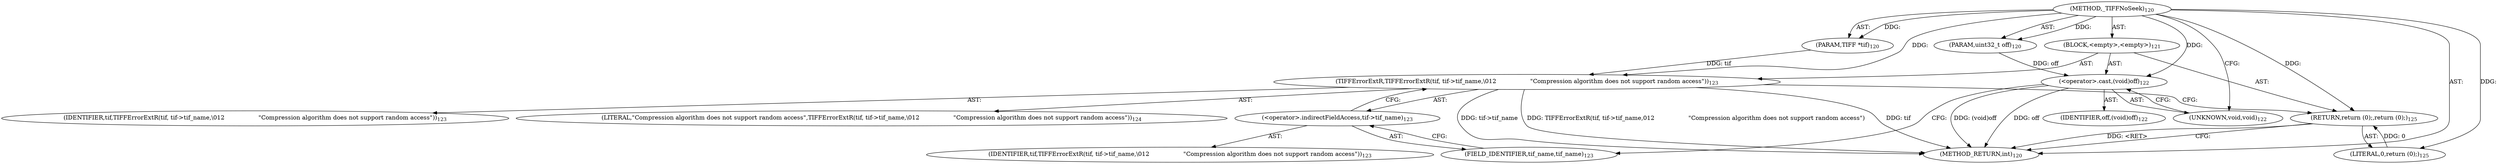 digraph "_TIFFNoSeek" {  
"1892" [label = <(METHOD,_TIFFNoSeek)<SUB>120</SUB>> ]
"1893" [label = <(PARAM,TIFF *tif)<SUB>120</SUB>> ]
"1894" [label = <(PARAM,uint32_t off)<SUB>120</SUB>> ]
"1895" [label = <(BLOCK,&lt;empty&gt;,&lt;empty&gt;)<SUB>121</SUB>> ]
"1896" [label = <(&lt;operator&gt;.cast,(void)off)<SUB>122</SUB>> ]
"1897" [label = <(UNKNOWN,void,void)<SUB>122</SUB>> ]
"1898" [label = <(IDENTIFIER,off,(void)off)<SUB>122</SUB>> ]
"1899" [label = <(TIFFErrorExtR,TIFFErrorExtR(tif, tif-&gt;tif_name,\012                  &quot;Compression algorithm does not support random access&quot;))<SUB>123</SUB>> ]
"1900" [label = <(IDENTIFIER,tif,TIFFErrorExtR(tif, tif-&gt;tif_name,\012                  &quot;Compression algorithm does not support random access&quot;))<SUB>123</SUB>> ]
"1901" [label = <(&lt;operator&gt;.indirectFieldAccess,tif-&gt;tif_name)<SUB>123</SUB>> ]
"1902" [label = <(IDENTIFIER,tif,TIFFErrorExtR(tif, tif-&gt;tif_name,\012                  &quot;Compression algorithm does not support random access&quot;))<SUB>123</SUB>> ]
"1903" [label = <(FIELD_IDENTIFIER,tif_name,tif_name)<SUB>123</SUB>> ]
"1904" [label = <(LITERAL,&quot;Compression algorithm does not support random access&quot;,TIFFErrorExtR(tif, tif-&gt;tif_name,\012                  &quot;Compression algorithm does not support random access&quot;))<SUB>124</SUB>> ]
"1905" [label = <(RETURN,return (0);,return (0);)<SUB>125</SUB>> ]
"1906" [label = <(LITERAL,0,return (0);)<SUB>125</SUB>> ]
"1907" [label = <(METHOD_RETURN,int)<SUB>120</SUB>> ]
  "1892" -> "1893"  [ label = "AST: "] 
  "1892" -> "1894"  [ label = "AST: "] 
  "1892" -> "1895"  [ label = "AST: "] 
  "1892" -> "1907"  [ label = "AST: "] 
  "1895" -> "1896"  [ label = "AST: "] 
  "1895" -> "1899"  [ label = "AST: "] 
  "1895" -> "1905"  [ label = "AST: "] 
  "1896" -> "1897"  [ label = "AST: "] 
  "1896" -> "1898"  [ label = "AST: "] 
  "1899" -> "1900"  [ label = "AST: "] 
  "1899" -> "1901"  [ label = "AST: "] 
  "1899" -> "1904"  [ label = "AST: "] 
  "1901" -> "1902"  [ label = "AST: "] 
  "1901" -> "1903"  [ label = "AST: "] 
  "1905" -> "1906"  [ label = "AST: "] 
  "1896" -> "1903"  [ label = "CFG: "] 
  "1899" -> "1905"  [ label = "CFG: "] 
  "1905" -> "1907"  [ label = "CFG: "] 
  "1897" -> "1896"  [ label = "CFG: "] 
  "1901" -> "1899"  [ label = "CFG: "] 
  "1903" -> "1901"  [ label = "CFG: "] 
  "1892" -> "1897"  [ label = "CFG: "] 
  "1905" -> "1907"  [ label = "DDG: &lt;RET&gt;"] 
  "1896" -> "1907"  [ label = "DDG: off"] 
  "1896" -> "1907"  [ label = "DDG: (void)off"] 
  "1899" -> "1907"  [ label = "DDG: tif"] 
  "1899" -> "1907"  [ label = "DDG: tif-&gt;tif_name"] 
  "1899" -> "1907"  [ label = "DDG: TIFFErrorExtR(tif, tif-&gt;tif_name,\012                  &quot;Compression algorithm does not support random access&quot;)"] 
  "1892" -> "1893"  [ label = "DDG: "] 
  "1892" -> "1894"  [ label = "DDG: "] 
  "1894" -> "1896"  [ label = "DDG: off"] 
  "1892" -> "1896"  [ label = "DDG: "] 
  "1906" -> "1905"  [ label = "DDG: 0"] 
  "1892" -> "1905"  [ label = "DDG: "] 
  "1893" -> "1899"  [ label = "DDG: tif"] 
  "1892" -> "1899"  [ label = "DDG: "] 
  "1892" -> "1906"  [ label = "DDG: "] 
}
